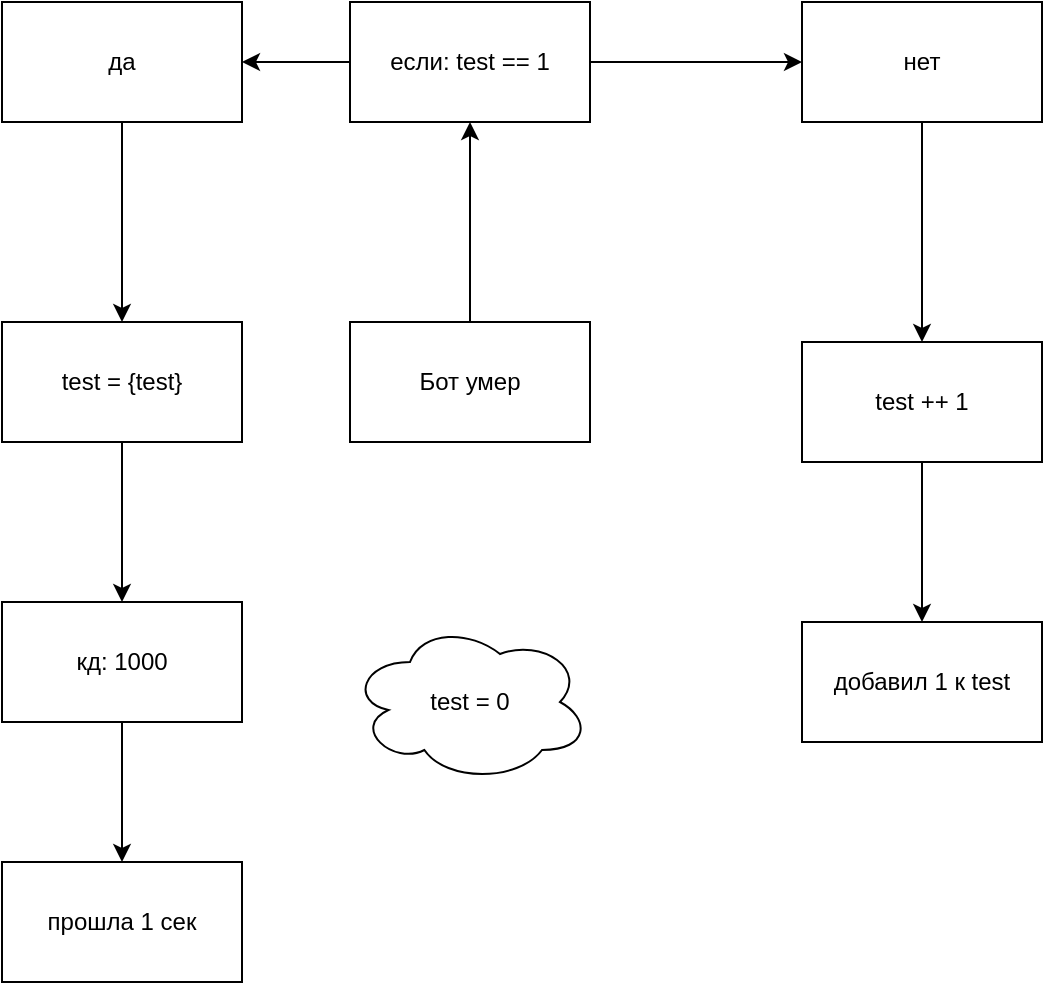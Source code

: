 <mxfile version="28.1.0">
  <diagram name="Страница — 1" id="qgSjyIwYtv9P0-OKimpA">
    <mxGraphModel dx="1426" dy="752" grid="1" gridSize="10" guides="1" tooltips="1" connect="1" arrows="1" fold="1" page="1" pageScale="1" pageWidth="827" pageHeight="1169" math="0" shadow="0">
      <root>
        <mxCell id="0" />
        <mxCell id="1" parent="0" />
        <mxCell id="_DjYy9TWY8wj3zXLFOK--21" style="edgeStyle=orthogonalEdgeStyle;rounded=0;orthogonalLoop=1;jettySize=auto;html=1;exitX=0.5;exitY=0;exitDx=0;exitDy=0;entryX=0.5;entryY=1;entryDx=0;entryDy=0;" edge="1" parent="1" source="_DjYy9TWY8wj3zXLFOK--1" target="_DjYy9TWY8wj3zXLFOK--3">
          <mxGeometry relative="1" as="geometry" />
        </mxCell>
        <mxCell id="_DjYy9TWY8wj3zXLFOK--1" value="Бот умер" style="whiteSpace=wrap;html=1;" vertex="1" parent="1">
          <mxGeometry x="354" y="340" width="120" height="60" as="geometry" />
        </mxCell>
        <mxCell id="_DjYy9TWY8wj3zXLFOK--6" style="edgeStyle=orthogonalEdgeStyle;rounded=0;orthogonalLoop=1;jettySize=auto;html=1;exitX=1;exitY=0.5;exitDx=0;exitDy=0;entryX=0;entryY=0.5;entryDx=0;entryDy=0;" edge="1" parent="1" source="_DjYy9TWY8wj3zXLFOK--3" target="_DjYy9TWY8wj3zXLFOK--5">
          <mxGeometry relative="1" as="geometry" />
        </mxCell>
        <mxCell id="_DjYy9TWY8wj3zXLFOK--11" style="edgeStyle=orthogonalEdgeStyle;rounded=0;orthogonalLoop=1;jettySize=auto;html=1;exitX=0;exitY=0.5;exitDx=0;exitDy=0;entryX=1;entryY=0.5;entryDx=0;entryDy=0;" edge="1" parent="1" source="_DjYy9TWY8wj3zXLFOK--3" target="_DjYy9TWY8wj3zXLFOK--10">
          <mxGeometry relative="1" as="geometry" />
        </mxCell>
        <mxCell id="_DjYy9TWY8wj3zXLFOK--3" value="если: test == 1" style="whiteSpace=wrap;html=1;" vertex="1" parent="1">
          <mxGeometry x="354" y="180" width="120" height="60" as="geometry" />
        </mxCell>
        <mxCell id="_DjYy9TWY8wj3zXLFOK--8" style="edgeStyle=orthogonalEdgeStyle;rounded=0;orthogonalLoop=1;jettySize=auto;html=1;exitX=0.5;exitY=1;exitDx=0;exitDy=0;entryX=0.5;entryY=0;entryDx=0;entryDy=0;" edge="1" parent="1" source="_DjYy9TWY8wj3zXLFOK--5" target="_DjYy9TWY8wj3zXLFOK--7">
          <mxGeometry relative="1" as="geometry" />
        </mxCell>
        <mxCell id="_DjYy9TWY8wj3zXLFOK--5" value="нет" style="whiteSpace=wrap;html=1;" vertex="1" parent="1">
          <mxGeometry x="580" y="180" width="120" height="60" as="geometry" />
        </mxCell>
        <mxCell id="_DjYy9TWY8wj3zXLFOK--14" style="edgeStyle=orthogonalEdgeStyle;rounded=0;orthogonalLoop=1;jettySize=auto;html=1;exitX=0.5;exitY=1;exitDx=0;exitDy=0;entryX=0.5;entryY=0;entryDx=0;entryDy=0;" edge="1" parent="1" source="_DjYy9TWY8wj3zXLFOK--7" target="_DjYy9TWY8wj3zXLFOK--13">
          <mxGeometry relative="1" as="geometry" />
        </mxCell>
        <mxCell id="_DjYy9TWY8wj3zXLFOK--7" value="test ++ 1" style="whiteSpace=wrap;html=1;" vertex="1" parent="1">
          <mxGeometry x="580" y="350" width="120" height="60" as="geometry" />
        </mxCell>
        <mxCell id="_DjYy9TWY8wj3zXLFOK--9" value="test = 0" style="ellipse;shape=cloud;whiteSpace=wrap;html=1;" vertex="1" parent="1">
          <mxGeometry x="354" y="490" width="120" height="80" as="geometry" />
        </mxCell>
        <mxCell id="_DjYy9TWY8wj3zXLFOK--15" style="edgeStyle=orthogonalEdgeStyle;rounded=0;orthogonalLoop=1;jettySize=auto;html=1;exitX=0.5;exitY=1;exitDx=0;exitDy=0;entryX=0.5;entryY=0;entryDx=0;entryDy=0;" edge="1" parent="1" source="_DjYy9TWY8wj3zXLFOK--10" target="_DjYy9TWY8wj3zXLFOK--12">
          <mxGeometry relative="1" as="geometry" />
        </mxCell>
        <mxCell id="_DjYy9TWY8wj3zXLFOK--10" value="да" style="whiteSpace=wrap;html=1;" vertex="1" parent="1">
          <mxGeometry x="180" y="180" width="120" height="60" as="geometry" />
        </mxCell>
        <mxCell id="_DjYy9TWY8wj3zXLFOK--17" style="edgeStyle=orthogonalEdgeStyle;rounded=0;orthogonalLoop=1;jettySize=auto;html=1;exitX=0.5;exitY=1;exitDx=0;exitDy=0;entryX=0.5;entryY=0;entryDx=0;entryDy=0;" edge="1" parent="1" source="_DjYy9TWY8wj3zXLFOK--12" target="_DjYy9TWY8wj3zXLFOK--16">
          <mxGeometry relative="1" as="geometry" />
        </mxCell>
        <mxCell id="_DjYy9TWY8wj3zXLFOK--12" value="test = {test}" style="whiteSpace=wrap;html=1;" vertex="1" parent="1">
          <mxGeometry x="180" y="340" width="120" height="60" as="geometry" />
        </mxCell>
        <mxCell id="_DjYy9TWY8wj3zXLFOK--13" value="добавил 1 к test" style="whiteSpace=wrap;html=1;" vertex="1" parent="1">
          <mxGeometry x="580" y="490" width="120" height="60" as="geometry" />
        </mxCell>
        <mxCell id="_DjYy9TWY8wj3zXLFOK--20" style="edgeStyle=orthogonalEdgeStyle;rounded=0;orthogonalLoop=1;jettySize=auto;html=1;exitX=0.5;exitY=1;exitDx=0;exitDy=0;entryX=0.5;entryY=0;entryDx=0;entryDy=0;" edge="1" parent="1" source="_DjYy9TWY8wj3zXLFOK--16" target="_DjYy9TWY8wj3zXLFOK--18">
          <mxGeometry relative="1" as="geometry" />
        </mxCell>
        <mxCell id="_DjYy9TWY8wj3zXLFOK--16" value="кд: 1000" style="whiteSpace=wrap;html=1;" vertex="1" parent="1">
          <mxGeometry x="180" y="480" width="120" height="60" as="geometry" />
        </mxCell>
        <mxCell id="_DjYy9TWY8wj3zXLFOK--18" value="прошла 1 сек" style="whiteSpace=wrap;html=1;" vertex="1" parent="1">
          <mxGeometry x="180" y="610" width="120" height="60" as="geometry" />
        </mxCell>
      </root>
    </mxGraphModel>
  </diagram>
</mxfile>

